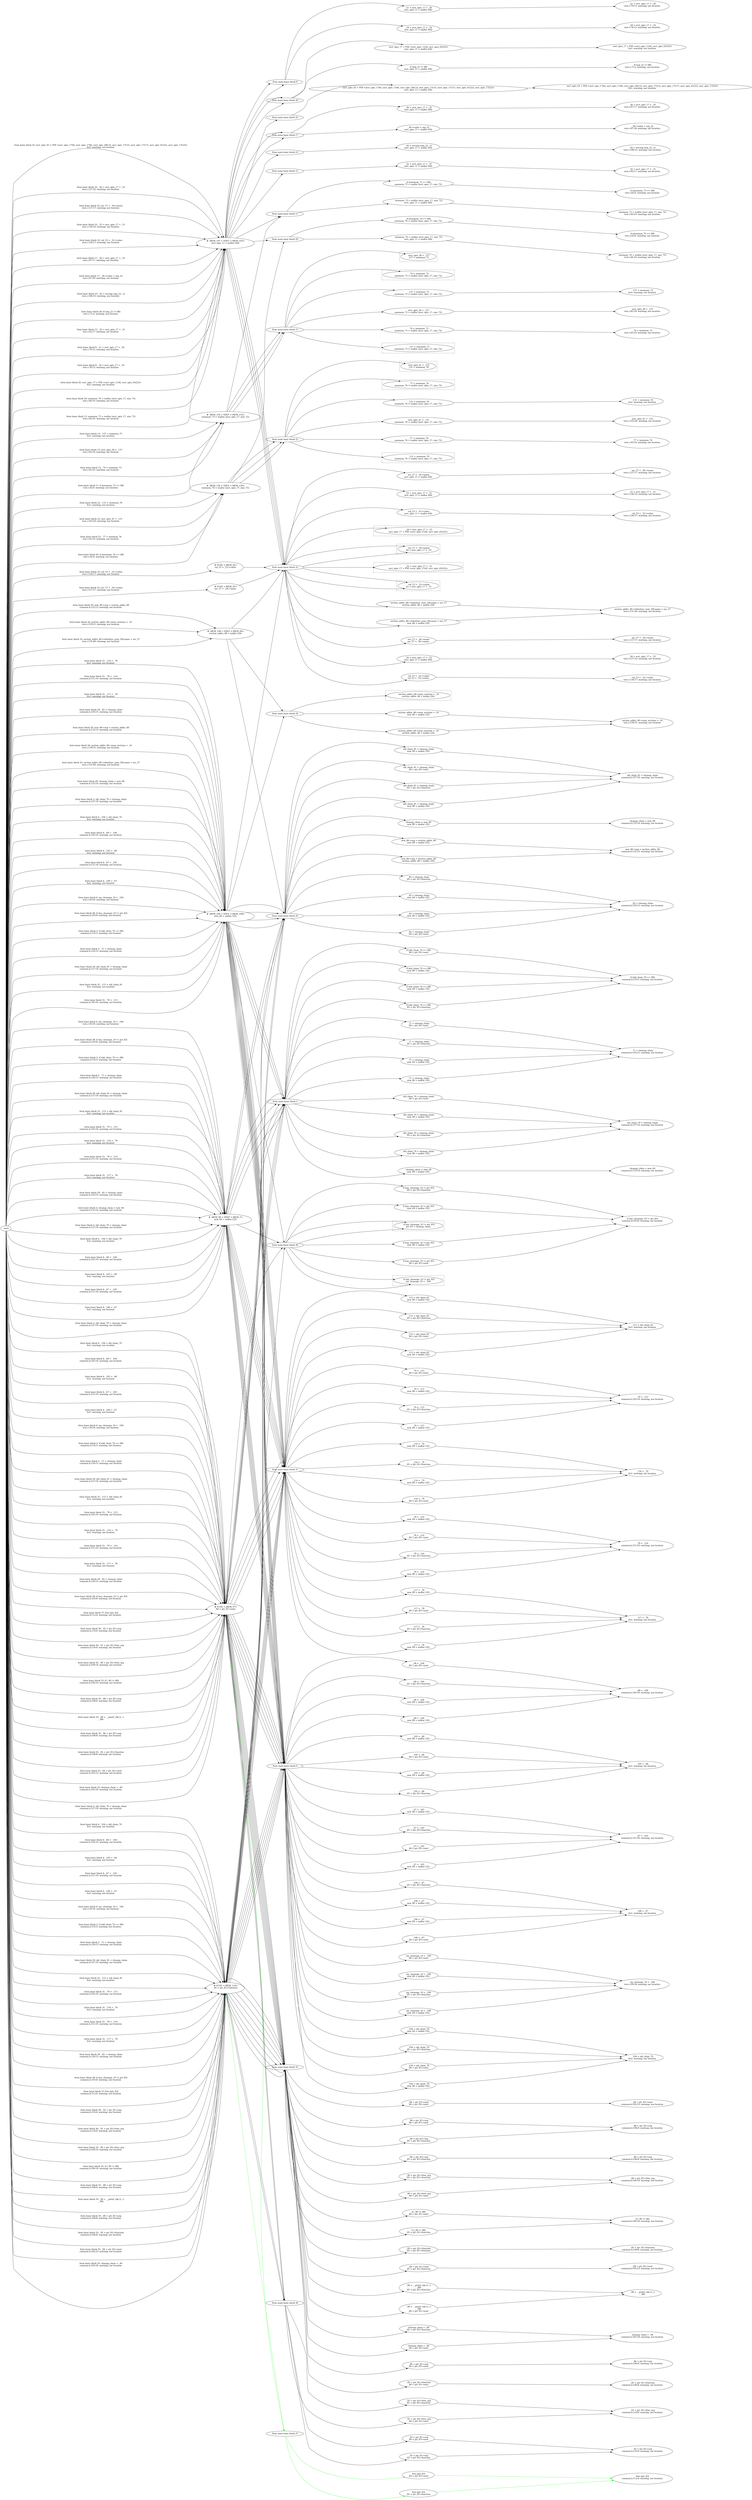 digraph {constraint=false ;rankdir = LR; rank=same; nodesep=1.0; 


" main
"->


" # .MEM_98 = VDEF <.MEM_7>
new_69 = malloc (32)

"

[label=" form basic block 2: cleanup_chain = new_69
common.h:133:14: warning: use location

" ]

" # .MEM_98 = VDEF <.MEM_7>
new_69 = malloc (32)

"->

" from main basic block 2"

->" cleanup_chain = new_69
new_69 = malloc (32)
"

->" cleanup_chain = new_69
common.h:133:14: warning: use location

"

" main
"->


" # .MEM_98 = VDEF <.MEM_7>
new_69 = malloc (32)

"

[label=" form basic block 2: old_chain_70 = cleanup_chain
common.h:127:19: warning: use location

" ]

" # .MEM_98 = VDEF <.MEM_7>
new_69 = malloc (32)

"->

" from main basic block 2"

->" old_chain_70 = cleanup_chain
new_69 = malloc (32)
"

->" old_chain_70 = cleanup_chain
common.h:127:19: warning: use location

"

" main
"->


" # .MEM_98 = VDEF <.MEM_7>
new_69 = malloc (32)

"

[label=" form basic block 4: _104 = old_chain_70
lto1: warning: use location
" ]

" # .MEM_98 = VDEF <.MEM_7>
new_69 = malloc (32)

"->

" from main basic block 4"

->" _104 = old_chain_70
new_69 = malloc (32)
"

->" _104 = old_chain_70
lto1: warning: use location
"

" main
"->


" # .MEM_98 = VDEF <.MEM_7>
new_69 = malloc (32)

"

[label=" form basic block 4: _68 = _104
common.h:145:10: warning: use location

" ]

" # .MEM_98 = VDEF <.MEM_7>
new_69 = malloc (32)

"->

" from main basic block 4"

->" _68 = _104
new_69 = malloc (32)
"

->" _68 = _104
common.h:145:10: warning: use location

"

" main
"->


" # .MEM_98 = VDEF <.MEM_7>
new_69 = malloc (32)

"

[label=" form basic block 4: _105 = _68
lto1: warning: use location
" ]

" # .MEM_98 = VDEF <.MEM_7>
new_69 = malloc (32)

"->

" from main basic block 4"

->" _105 = _68
new_69 = malloc (32)
"

->" _105 = _68
lto1: warning: use location
"

" main
"->


" # .MEM_98 = VDEF <.MEM_7>
new_69 = malloc (32)

"

[label=" form basic block 4: _67 = _105
common.h:151:10: warning: use location

" ]

" # .MEM_98 = VDEF <.MEM_7>
new_69 = malloc (32)

"->

" from main basic block 4"

->" _67 = _105
new_69 = malloc (32)
"

->" _67 = _105
common.h:151:10: warning: use location

"

" main
"->


" # .MEM_98 = VDEF <.MEM_7>
new_69 = malloc (32)

"

[label=" form basic block 4: _106 = _67
lto1: warning: use location
" ]

" # .MEM_98 = VDEF <.MEM_7>
new_69 = malloc (32)

"->

" from main basic block 4"

->" _106 = _67
new_69 = malloc (32)
"

->" _106 = _67
lto1: warning: use location
"

" main
"->


" # .MEM_98 = VDEF <.MEM_7>
new_69 = malloc (32)

"

[label=" form basic block 4: my_cleanups_10 = _106
test.c:59:18: warning: use location

" ]

" # .MEM_98 = VDEF <.MEM_7>
new_69 = malloc (32)

"->

" from main basic block 4"

->" my_cleanups_10 = _106
new_69 = malloc (32)
"

->" my_cleanups_10 = _106
test.c:59:18: warning: use location

"

" main
"->


" # .MEM_98 = VDEF <.MEM_7>
new_69 = malloc (32)

"

[label=" form basic block 38: if (my_cleanups_10 != ptr_83)
common.h:103:8: warning: use location

" ]

" # .MEM_98 = VDEF <.MEM_7>
new_69 = malloc (32)

"->

" from main basic block 38"

->" if (my_cleanups_10 != ptr_83)
new_69 = malloc (32)
"

->" if (my_cleanups_10 != ptr_83)
common.h:103:8: warning: use location

"


" main
"->


" # .MEM_98 = VDEF <.MEM_7>
new_69 = malloc (32)

"

[label=" form basic block 2: if (old_chain_70 == 0B)
common.h:135:5: warning: use location

" ]

" # .MEM_98 = VDEF <.MEM_7>
new_69 = malloc (32)

"->

" from main basic block 2"

->" if (old_chain_70 == 0B)
new_69 = malloc (32)
"

->" if (old_chain_70 == 0B)
common.h:135:5: warning: use location

"


" main
"->


" # .MEM_98 = VDEF <.MEM_7>
new_69 = malloc (32)

"

[label=" form basic block 2: _71 = cleanup_chain
common.h:129:15: warning: use location

" ]

" # .MEM_98 = VDEF <.MEM_7>
new_69 = malloc (32)

"->

" from main basic block 2"

->" _71 = cleanup_chain
new_69 = malloc (32)
"

->" _71 = cleanup_chain
common.h:129:15: warning: use location

"

" main
"->


" # .MEM_98 = VDEF <.MEM_7>
new_69 = malloc (32)

"

[label=" form basic block 29: old_chain_81 = cleanup_chain
common.h:127:19: warning: use location

" ]

" # .MEM_98 = VDEF <.MEM_7>
new_69 = malloc (32)

"->

" from main basic block 29"

->" old_chain_81 = cleanup_chain
new_69 = malloc (32)
"

->" old_chain_81 = cleanup_chain
common.h:127:19: warning: use location

"

" main
"->


" # .MEM_98 = VDEF <.MEM_7>
new_69 = malloc (32)

"

[label=" form basic block 31: _115 = old_chain_81
lto1: warning: use location
" ]

" # .MEM_98 = VDEF <.MEM_7>
new_69 = malloc (32)

"->

" from main basic block 31"

->" _115 = old_chain_81
new_69 = malloc (32)
"

->" _115 = old_chain_81
lto1: warning: use location
"

" main
"->


" # .MEM_98 = VDEF <.MEM_7>
new_69 = malloc (32)

"

[label=" form basic block 31: _79 = _115
common.h:145:10: warning: use location

" ]

" # .MEM_98 = VDEF <.MEM_7>
new_69 = malloc (32)

"->

" from main basic block 31"

->" _79 = _115
new_69 = malloc (32)
"

->" _79 = _115
common.h:145:10: warning: use location

"

" main
"->


" # .MEM_98 = VDEF <.MEM_7>
new_69 = malloc (32)

"

[label=" form basic block 31: _116 = _79
lto1: warning: use location
" ]

" # .MEM_98 = VDEF <.MEM_7>
new_69 = malloc (32)

"->

" from main basic block 31"

->" _116 = _79
new_69 = malloc (32)
"

->" _116 = _79
lto1: warning: use location
"

" main
"->


" # .MEM_98 = VDEF <.MEM_7>
new_69 = malloc (32)

"

[label=" form basic block 31: _78 = _116
common.h:151:10: warning: use location

" ]

" # .MEM_98 = VDEF <.MEM_7>
new_69 = malloc (32)

"->

" from main basic block 31"

->" _78 = _116
new_69 = malloc (32)
"

->" _78 = _116
common.h:151:10: warning: use location

"

" main
"->


" # .MEM_98 = VDEF <.MEM_7>
new_69 = malloc (32)

"

[label=" form basic block 31: _117 = _78
lto1: warning: use location
" ]

" # .MEM_98 = VDEF <.MEM_7>
new_69 = malloc (32)

"->

" from main basic block 31"

->" _117 = _78
new_69 = malloc (32)
"

->" _117 = _78
lto1: warning: use location
"

" main
"->


" # .MEM_98 = VDEF <.MEM_7>
new_69 = malloc (32)

"

[label=" form basic block 29: _82 = cleanup_chain
common.h:129:15: warning: use location

" ]

" # .MEM_98 = VDEF <.MEM_7>
new_69 = malloc (32)

"->

" from main basic block 29"

->" _82 = cleanup_chain
new_69 = malloc (32)
"

->" _82 = cleanup_chain
common.h:129:15: warning: use location

"

" from main basic block 38"

->subgraph cluster_754658641 { style ="dashed";"  if (my_cleanups_10 != ptr_83)
my_cleanups_10 = _106
";}








" main
"->


" # .MEM_107 = VDEF <.MEM_103>
sect_opts_11 = malloc (64)

"

[label=" form basic block 26: sect_opts_17 = PHI <sect_opts_11(4), sect_opts_65(25)>
lto1: warning: use location
" ]

" # .MEM_107 = VDEF <.MEM_103>
sect_opts_11 = malloc (64)

"->

" from main basic block 26"

->" sect_opts_17 = PHI <sect_opts_11(4), sect_opts_65(25)>
sect_opts_11 = malloc (64)
"

->" sect_opts_17 = PHI <sect_opts_11(4), sect_opts_65(25)>
lto1: warning: use location
"


" main
"->


" # .MEM_107 = VDEF <.MEM_103>
sect_opts_11 = malloc (64)

"

[label=" form basic block 20: newmem_76 = realloc (sect_opts_17, size_75)
test.c:40:10: warning: use location

" ]

" # .MEM_107 = VDEF <.MEM_103>
sect_opts_11 = malloc (64)

"->

" from main basic block 20"

->" newmem_76 = realloc (sect_opts_17, size_75)
sect_opts_11 = malloc (64)
"

->" newmem_76 = realloc (sect_opts_17, size_75)
test.c:40:10: warning: use location

"


" main
"->


" # .MEM_107 = VDEF <.MEM_103>
sect_opts_11 = malloc (64)

"

[label=" form basic block 11: newmem_73 = realloc (sect_opts_17, size_72)
test.c:40:10: warning: use location

" ]

" # .MEM_107 = VDEF <.MEM_103>
sect_opts_11 = malloc (64)

"->

" from main basic block 11"

->" newmem_73 = realloc (sect_opts_17, size_72)
sect_opts_11 = malloc (64)
"

->" newmem_73 = realloc (sect_opts_17, size_72)
test.c:40:10: warning: use location

"


" main
"->


" # .MEM_107 = VDEF <.MEM_103>
sect_opts_11 = malloc (64)

"

[label=" form basic block 25: sect_opts_65 = PHI <sect_opts_17(6), sect_opts_17(8), sect_opts_28(13), sect_opts_17(15), sect_opts_17(17), sect_opts_41(22), sect_opts_17(23)>
lto1: warning: use location
" ]

" # .MEM_107 = VDEF <.MEM_103>
sect_opts_11 = malloc (64)

"->

" from main basic block 25"

->" sect_opts_65 = PHI <sect_opts_17(6), sect_opts_17(8), sect_opts_28(13), sect_opts_17(15), sect_opts_17(17), sect_opts_41(22), sect_opts_17(23)>
sect_opts_11 = malloc (64)
"

->" sect_opts_65 = PHI <sect_opts_17(6), sect_opts_17(8), sect_opts_28(13), sect_opts_17(15), sect_opts_17(17), sect_opts_41(22), sect_opts_17(23)>
lto1: warning: use location
"


" main
"->


" # .MEM_107 = VDEF <.MEM_103>
sect_opts_11 = malloc (64)

"

[label=" form basic block 32: _56 = sect_opts_17 + _55
test.c:127:32: warning: use location

" ]

" # .MEM_107 = VDEF <.MEM_103>
sect_opts_11 = malloc (64)

"->

" from main basic block 32"

->" _56 = sect_opts_17 + _55
sect_opts_11 = malloc (64)
"

->" _56 = sect_opts_17 + _55
test.c:127:32: warning: use location

"

" main
"->


" # .MEM_107 = VDEF <.MEM_103>
sect_opts_11 = malloc (64)

"

[label=" form basic block 32: sec_57 = _56->name
test.c:127:17: warning: use location

" ]

" # .MEM_107 = VDEF <.MEM_103>
sect_opts_11 = malloc (64)

"->

" from main basic block 32"

->" sec_57 = _56->name
sect_opts_11 = malloc (64)
"

->" sec_57 = _56->name
test.c:127:17: warning: use location

"

" main
"->


" # .MEM_107 = VDEF <.MEM_103>
sect_opts_11 = malloc (64)

"

[label=" form basic block 32: _52 = sect_opts_17 + _51
test.c:126:32: warning: use location

" ]

" # .MEM_107 = VDEF <.MEM_103>
sect_opts_11 = malloc (64)

"->

" from main basic block 32"

->" _52 = sect_opts_17 + _51
sect_opts_11 = malloc (64)
"

->" _52 = sect_opts_17 + _51
test.c:126:32: warning: use location

"

" main
"->


" # .MEM_107 = VDEF <.MEM_103>
sect_opts_11 = malloc (64)

"

[label=" form basic block 32: val_53 = _52->value
test.c:126:17: warning: use location

" ]

" # .MEM_107 = VDEF <.MEM_103>
sect_opts_11 = malloc (64)

"->

" from main basic block 32"

->" val_53 = _52->value
sect_opts_11 = malloc (64)
"

->" val_53 = _52->value
test.c:126:17: warning: use location

"

" main
"->


" # .MEM_107 = VDEF <.MEM_103>
sect_opts_11 = malloc (64)

"

[label=" form basic block 17: _36 = sect_opts_17 + _35
test.c:97:17: warning: use location

" ]

" # .MEM_107 = VDEF <.MEM_103>
sect_opts_11 = malloc (64)

"->

" from main basic block 17"

->" _36 = sect_opts_17 + _35
sect_opts_11 = malloc (64)
"

->" _36 = sect_opts_17 + _35
test.c:97:17: warning: use location

"

" main
"->


" # .MEM_107 = VDEF <.MEM_103>
sect_opts_11 = malloc (64)

"

[label=" form basic block 17: _36->value = arg_22
test.c:97:39: warning: use location

" ]

" # .MEM_107 = VDEF <.MEM_103>
sect_opts_11 = malloc (64)

"->

" from main basic block 17"

->" _36->value = arg_22
sect_opts_11 = malloc (64)
"

->" _36->value = arg_22
test.c:97:39: warning: use location

"

" main
"->


" # .MEM_107 = VDEF <.MEM_103>
sect_opts_11 = malloc (64)

"

[label=" form basic block 23: _42 = strcmp (arg_22, -s)
test.c:108:15: warning: use location

" ]

" # .MEM_107 = VDEF <.MEM_103>
sect_opts_11 = malloc (64)

"->

" from main basic block 23"

->" _42 = strcmp (arg_22, -s)
sect_opts_11 = malloc (64)
"

->" _42 = strcmp (arg_22, -s)
test.c:108:15: warning: use location

"


" main
"->


" # .MEM_107 = VDEF <.MEM_103>
sect_opts_11 = malloc (64)

"

[label=" form basic block 26: if (arg_22 != 0B)
test.c:71:2: warning: use location

" ]

" # .MEM_107 = VDEF <.MEM_103>
sect_opts_11 = malloc (64)

"->

" from main basic block 26"

->" if (arg_22 != 0B)
sect_opts_11 = malloc (64)
"

->" if (arg_22 != 0B)
test.c:71:2: warning: use location

"


" main
"->


" # .MEM_107 = VDEF <.MEM_103>
sect_opts_11 = malloc (64)

"

[label=" form basic block 15: _32 = sect_opts_17 + _31
test.c:92:17: warning: use location

" ]

" # .MEM_107 = VDEF <.MEM_103>
sect_opts_11 = malloc (64)

"->

" from main basic block 15"

->" _32 = sect_opts_17 + _31
sect_opts_11 = malloc (64)
"

->" _32 = sect_opts_17 + _31
test.c:92:17: warning: use location

"

" main
"->


" # .MEM_107 = VDEF <.MEM_103>
sect_opts_11 = malloc (64)

"

[label=" form basic block 8: _21 = sect_opts_17 + _20
test.c:79:15: warning: use location

" ]

" # .MEM_107 = VDEF <.MEM_103>
sect_opts_11 = malloc (64)

"->

" from main basic block 8"

->" _21 = sect_opts_17 + _20
sect_opts_11 = malloc (64)
"

->" _21 = sect_opts_17 + _20
test.c:79:15: warning: use location

"

" main
"->


" # .MEM_107 = VDEF <.MEM_103>
sect_opts_11 = malloc (64)

"

[label=" form basic block 8: _18 = sect_opts_17 + _16
test.c:78:15: warning: use location

" ]

" # .MEM_107 = VDEF <.MEM_103>
sect_opts_11 = malloc (64)

"->

" from main basic block 8"

->" _18 = sect_opts_17 + _16
sect_opts_11 = malloc (64)
"

->" _18 = sect_opts_17 + _16
test.c:78:15: warning: use location

"

" from main basic block 32"

->subgraph cluster_1947772574 { style ="dashed";"  _56 = sect_opts_17 + _55
sect_opts_17 = PHI <sect_opts_11(4), sect_opts_65(25)>
";}

" from main basic block 32"

->subgraph cluster_845793279 { style ="dashed";"  sec_57 = _56->name
_56 = sect_opts_17 + _55
";}

" from main basic block 32"

->subgraph cluster_86807526 { style ="dashed";"  _52 = sect_opts_17 + _51
sect_opts_17 = PHI <sect_opts_11(4), sect_opts_65(25)>
";}

" from main basic block 32"

->subgraph cluster_1445672688 { style ="dashed";"  val_53 = _52->value
_52 = sect_opts_17 + _51
";}








" main
"->


" # .MEM_136 = VDEF <.MEM_135>
newmem_73 = realloc (sect_opts_17, size_72)

"

[label=" form basic block 13: _137 = newmem_73
lto1: warning: use location
" ]

" # .MEM_136 = VDEF <.MEM_135>
newmem_73 = realloc (sect_opts_17, size_72)

"->

" from main basic block 13"

->" _137 = newmem_73
newmem_73 = realloc (sect_opts_17, size_72)
"

->" _137 = newmem_73
lto1: warning: use location
"

" main
"->


" # .MEM_136 = VDEF <.MEM_135>
newmem_73 = realloc (sect_opts_17, size_72)

"

[label=" form basic block 13: sect_opts_28 = _137
test.c:83:18: warning: use location

" ]

" # .MEM_136 = VDEF <.MEM_135>
newmem_73 = realloc (sect_opts_17, size_72)

"->

" from main basic block 13"

->" sect_opts_28 = _137
newmem_73 = realloc (sect_opts_17, size_72)
"

->" sect_opts_28 = _137
test.c:83:18: warning: use location

"

" main
"->


" # .MEM_136 = VDEF <.MEM_135>
newmem_73 = realloc (sect_opts_17, size_72)

"

[label=" form basic block 13: _74 = newmem_73
test.c:45:10: warning: use location

" ]

" # .MEM_136 = VDEF <.MEM_135>
newmem_73 = realloc (sect_opts_17, size_72)

"->

" from main basic block 13"

->" _74 = newmem_73
newmem_73 = realloc (sect_opts_17, size_72)
"

->" _74 = newmem_73
test.c:45:10: warning: use location

"

" main
"->


" # .MEM_136 = VDEF <.MEM_135>
newmem_73 = realloc (sect_opts_17, size_72)

"

[label=" form basic block 11: if (newmem_73 == 0B)
test.c:42:6: warning: use location

" ]

" # .MEM_136 = VDEF <.MEM_135>
newmem_73 = realloc (sect_opts_17, size_72)

"->

" from main basic block 11"

->" if (newmem_73 == 0B)
newmem_73 = realloc (sect_opts_17, size_72)
"

->" if (newmem_73 == 0B)
test.c:42:6: warning: use location

"


" from main basic block 13"

->subgraph cluster_1416814762 { style ="dashed";"  _137 = newmem_73
newmem_73 = realloc (sect_opts_17, size_72)
";}

" from main basic block 13"

->subgraph cluster_7484496 { style ="dashed";"  sect_opts_28 = _137
_137 = newmem_73
";}

" from main basic block 13"

->subgraph cluster_736121997 { style ="dashed";"  _74 = newmem_73
newmem_73 = realloc (sect_opts_17, size_72)
";}








" main
"->


" # .MEM_130 = VDEF <.MEM_129>
newmem_76 = realloc (sect_opts_17, size_75)

"

[label=" form basic block 22: _131 = newmem_76
lto1: warning: use location
" ]

" # .MEM_130 = VDEF <.MEM_129>
newmem_76 = realloc (sect_opts_17, size_75)

"->

" from main basic block 22"

->" _131 = newmem_76
newmem_76 = realloc (sect_opts_17, size_75)
"

->" _131 = newmem_76
lto1: warning: use location
"

" main
"->


" # .MEM_130 = VDEF <.MEM_129>
newmem_76 = realloc (sect_opts_17, size_75)

"

[label=" form basic block 22: sect_opts_41 = _131
test.c:103:20: warning: use location

" ]

" # .MEM_130 = VDEF <.MEM_129>
newmem_76 = realloc (sect_opts_17, size_75)

"->

" from main basic block 22"

->" sect_opts_41 = _131
newmem_76 = realloc (sect_opts_17, size_75)
"

->" sect_opts_41 = _131
test.c:103:20: warning: use location

"

" main
"->


" # .MEM_130 = VDEF <.MEM_129>
newmem_76 = realloc (sect_opts_17, size_75)

"

[label=" form basic block 22: _77 = newmem_76
test.c:45:10: warning: use location

" ]

" # .MEM_130 = VDEF <.MEM_129>
newmem_76 = realloc (sect_opts_17, size_75)

"->

" from main basic block 22"

->" _77 = newmem_76
newmem_76 = realloc (sect_opts_17, size_75)
"

->" _77 = newmem_76
test.c:45:10: warning: use location

"

" main
"->


" # .MEM_130 = VDEF <.MEM_129>
newmem_76 = realloc (sect_opts_17, size_75)

"

[label=" form basic block 20: if (newmem_76 == 0B)
test.c:42:6: warning: use location

" ]

" # .MEM_130 = VDEF <.MEM_129>
newmem_76 = realloc (sect_opts_17, size_75)

"->

" from main basic block 20"

->" if (newmem_76 == 0B)
newmem_76 = realloc (sect_opts_17, size_75)
"

->" if (newmem_76 == 0B)
test.c:42:6: warning: use location

"


" from main basic block 22"

->subgraph cluster_31845504 { style ="dashed";"  _131 = newmem_76
newmem_76 = realloc (sect_opts_17, size_75)
";}

" from main basic block 22"

->subgraph cluster_1362775981 { style ="dashed";"  sect_opts_41 = _131
_131 = newmem_76
";}

" from main basic block 22"

->subgraph cluster_1117654503 { style ="dashed";"  _77 = newmem_76
newmem_76 = realloc (sect_opts_17, size_75)
";}








" main
"->


" # .MEM_108 = VDEF <.MEM_94>
section_addrs_48 = malloc (24)

"

[label=" form basic block 29: new_80->arg = section_addrs_48
common.h:132:12: warning: use location

" ]

" # .MEM_108 = VDEF <.MEM_94>
section_addrs_48 = malloc (24)

"->

" from main basic block 29"

->" new_80->arg = section_addrs_48
section_addrs_48 = malloc (24)
"

->" new_80->arg = section_addrs_48
common.h:132:12: warning: use location

"

" main
"->


" # .MEM_108 = VDEF <.MEM_94>
section_addrs_48 = malloc (24)

"

[label=" form basic block 34: section_addrs_48->num_sections = _61
test.c:139:31: warning: use location

" ]

" # .MEM_108 = VDEF <.MEM_94>
section_addrs_48 = malloc (24)

"->

" from main basic block 34"

->" section_addrs_48->num_sections = _61
section_addrs_48 = malloc (24)
"

->" section_addrs_48->num_sections = _61
test.c:139:31: warning: use location

"

" main
"->


" # .MEM_108 = VDEF <.MEM_94>
section_addrs_48 = malloc (24)

"

[label=" form basic block 32: section_addrs_48->other[sec_num_58].name = sec_57
test.c:131:40: warning: use location

" ]

" # .MEM_108 = VDEF <.MEM_94>
section_addrs_48 = malloc (24)

"->

" from main basic block 32"

->" section_addrs_48->other[sec_num_58].name = sec_57
section_addrs_48 = malloc (24)
"

->" section_addrs_48->other[sec_num_58].name = sec_57
test.c:131:40: warning: use location

"

" from main basic block 34"

->subgraph cluster_1468212229 { style ="dashed";"  section_addrs_48->num_sections = _61
section_addrs_48 = malloc (24)
";}








" main
"->


" # .MEM_109 = VDEF <.MEM_108>
new_80 = malloc (32)

"

[label=" form basic block 29: cleanup_chain = new_80
common.h:133:14: warning: use location

" ]

" # .MEM_109 = VDEF <.MEM_108>
new_80 = malloc (32)

"->

" from main basic block 29"

->" cleanup_chain = new_80
new_80 = malloc (32)
"

->" cleanup_chain = new_80
common.h:133:14: warning: use location

"

" main
"->


" # .MEM_109 = VDEF <.MEM_108>
new_80 = malloc (32)

"

[label=" form basic block 2: old_chain_70 = cleanup_chain
common.h:127:19: warning: use location

" ]

" # .MEM_109 = VDEF <.MEM_108>
new_80 = malloc (32)

"->

" from main basic block 2"

->" old_chain_70 = cleanup_chain
new_80 = malloc (32)
"

->" old_chain_70 = cleanup_chain
common.h:127:19: warning: use location

"

" main
"->


" # .MEM_109 = VDEF <.MEM_108>
new_80 = malloc (32)

"

[label=" form basic block 4: _104 = old_chain_70
lto1: warning: use location
" ]

" # .MEM_109 = VDEF <.MEM_108>
new_80 = malloc (32)

"->

" from main basic block 4"

->" _104 = old_chain_70
new_80 = malloc (32)
"

->" _104 = old_chain_70
lto1: warning: use location
"

" main
"->


" # .MEM_109 = VDEF <.MEM_108>
new_80 = malloc (32)

"

[label=" form basic block 4: _68 = _104
common.h:145:10: warning: use location

" ]

" # .MEM_109 = VDEF <.MEM_108>
new_80 = malloc (32)

"->

" from main basic block 4"

->" _68 = _104
new_80 = malloc (32)
"

->" _68 = _104
common.h:145:10: warning: use location

"

" main
"->


" # .MEM_109 = VDEF <.MEM_108>
new_80 = malloc (32)

"

[label=" form basic block 4: _105 = _68
lto1: warning: use location
" ]

" # .MEM_109 = VDEF <.MEM_108>
new_80 = malloc (32)

"->

" from main basic block 4"

->" _105 = _68
new_80 = malloc (32)
"

->" _105 = _68
lto1: warning: use location
"

" main
"->


" # .MEM_109 = VDEF <.MEM_108>
new_80 = malloc (32)

"

[label=" form basic block 4: _67 = _105
common.h:151:10: warning: use location

" ]

" # .MEM_109 = VDEF <.MEM_108>
new_80 = malloc (32)

"->

" from main basic block 4"

->" _67 = _105
new_80 = malloc (32)
"

->" _67 = _105
common.h:151:10: warning: use location

"

" main
"->


" # .MEM_109 = VDEF <.MEM_108>
new_80 = malloc (32)

"

[label=" form basic block 4: _106 = _67
lto1: warning: use location
" ]

" # .MEM_109 = VDEF <.MEM_108>
new_80 = malloc (32)

"->

" from main basic block 4"

->" _106 = _67
new_80 = malloc (32)
"

->" _106 = _67
lto1: warning: use location
"

" main
"->


" # .MEM_109 = VDEF <.MEM_108>
new_80 = malloc (32)

"

[label=" form basic block 4: my_cleanups_10 = _106
test.c:59:18: warning: use location

" ]

" # .MEM_109 = VDEF <.MEM_108>
new_80 = malloc (32)

"->

" from main basic block 4"

->" my_cleanups_10 = _106
new_80 = malloc (32)
"

->" my_cleanups_10 = _106
test.c:59:18: warning: use location

"

" main
"->


" # .MEM_109 = VDEF <.MEM_108>
new_80 = malloc (32)

"

[label=" form basic block 38: if (my_cleanups_10 != ptr_83)
common.h:103:8: warning: use location

" ]

" # .MEM_109 = VDEF <.MEM_108>
new_80 = malloc (32)

"->

" from main basic block 38"

->" if (my_cleanups_10 != ptr_83)
new_80 = malloc (32)
"

->" if (my_cleanups_10 != ptr_83)
common.h:103:8: warning: use location

"


" main
"->


" # .MEM_109 = VDEF <.MEM_108>
new_80 = malloc (32)

"

[label=" form basic block 2: if (old_chain_70 == 0B)
common.h:135:5: warning: use location

" ]

" # .MEM_109 = VDEF <.MEM_108>
new_80 = malloc (32)

"->

" from main basic block 2"

->" if (old_chain_70 == 0B)
new_80 = malloc (32)
"

->" if (old_chain_70 == 0B)
common.h:135:5: warning: use location

"


" main
"->


" # .MEM_109 = VDEF <.MEM_108>
new_80 = malloc (32)

"

[label=" form basic block 2: _71 = cleanup_chain
common.h:129:15: warning: use location

" ]

" # .MEM_109 = VDEF <.MEM_108>
new_80 = malloc (32)

"->

" from main basic block 2"

->" _71 = cleanup_chain
new_80 = malloc (32)
"

->" _71 = cleanup_chain
common.h:129:15: warning: use location

"

" main
"->


" # .MEM_109 = VDEF <.MEM_108>
new_80 = malloc (32)

"

[label=" form basic block 29: old_chain_81 = cleanup_chain
common.h:127:19: warning: use location

" ]

" # .MEM_109 = VDEF <.MEM_108>
new_80 = malloc (32)

"->

" from main basic block 29"

->" old_chain_81 = cleanup_chain
new_80 = malloc (32)
"

->" old_chain_81 = cleanup_chain
common.h:127:19: warning: use location

"

" main
"->


" # .MEM_109 = VDEF <.MEM_108>
new_80 = malloc (32)

"

[label=" form basic block 31: _115 = old_chain_81
lto1: warning: use location
" ]

" # .MEM_109 = VDEF <.MEM_108>
new_80 = malloc (32)

"->

" from main basic block 31"

->" _115 = old_chain_81
new_80 = malloc (32)
"

->" _115 = old_chain_81
lto1: warning: use location
"

" main
"->


" # .MEM_109 = VDEF <.MEM_108>
new_80 = malloc (32)

"

[label=" form basic block 31: _79 = _115
common.h:145:10: warning: use location

" ]

" # .MEM_109 = VDEF <.MEM_108>
new_80 = malloc (32)

"->

" from main basic block 31"

->" _79 = _115
new_80 = malloc (32)
"

->" _79 = _115
common.h:145:10: warning: use location

"

" main
"->


" # .MEM_109 = VDEF <.MEM_108>
new_80 = malloc (32)

"

[label=" form basic block 31: _116 = _79
lto1: warning: use location
" ]

" # .MEM_109 = VDEF <.MEM_108>
new_80 = malloc (32)

"->

" from main basic block 31"

->" _116 = _79
new_80 = malloc (32)
"

->" _116 = _79
lto1: warning: use location
"

" main
"->


" # .MEM_109 = VDEF <.MEM_108>
new_80 = malloc (32)

"

[label=" form basic block 31: _78 = _116
common.h:151:10: warning: use location

" ]

" # .MEM_109 = VDEF <.MEM_108>
new_80 = malloc (32)

"->

" from main basic block 31"

->" _78 = _116
new_80 = malloc (32)
"

->" _78 = _116
common.h:151:10: warning: use location

"

" main
"->


" # .MEM_109 = VDEF <.MEM_108>
new_80 = malloc (32)

"

[label=" form basic block 31: _117 = _78
lto1: warning: use location
" ]

" # .MEM_109 = VDEF <.MEM_108>
new_80 = malloc (32)

"->

" from main basic block 31"

->" _117 = _78
new_80 = malloc (32)
"

->" _117 = _78
lto1: warning: use location
"

" main
"->


" # .MEM_109 = VDEF <.MEM_108>
new_80 = malloc (32)

"

[label=" form basic block 29: _82 = cleanup_chain
common.h:129:15: warning: use location

" ]

" # .MEM_109 = VDEF <.MEM_108>
new_80 = malloc (32)

"->

" from main basic block 29"

->" _82 = cleanup_chain
new_80 = malloc (32)
"

->" _82 = cleanup_chain
common.h:129:15: warning: use location

"

" main
"->


" # .MEM_109 = VDEF <.MEM_108>
new_80 = malloc (32)

"

[label=" form basic block 29: new_80->arg = section_addrs_48
common.h:132:12: warning: use location

" ]

" # .MEM_109 = VDEF <.MEM_108>
new_80 = malloc (32)

"->

" from main basic block 29"

->" new_80->arg = section_addrs_48
new_80 = malloc (32)
"

->" new_80->arg = section_addrs_48
common.h:132:12: warning: use location

"

" main
"->


" # .MEM_109 = VDEF <.MEM_108>
new_80 = malloc (32)

"

[label=" form basic block 34: section_addrs_48->num_sections = _61
test.c:139:31: warning: use location

" ]

" # .MEM_109 = VDEF <.MEM_108>
new_80 = malloc (32)

"->

" from main basic block 34"

->" section_addrs_48->num_sections = _61
new_80 = malloc (32)
"

->" section_addrs_48->num_sections = _61
test.c:139:31: warning: use location

"

" main
"->


" # .MEM_109 = VDEF <.MEM_108>
new_80 = malloc (32)

"

[label=" form basic block 32: section_addrs_48->other[sec_num_58].name = sec_57
test.c:131:40: warning: use location

" ]

" # .MEM_109 = VDEF <.MEM_108>
new_80 = malloc (32)

"->

" from main basic block 32"

->" section_addrs_48->other[sec_num_58].name = sec_57
new_80 = malloc (32)
"

->" section_addrs_48->other[sec_num_58].name = sec_57
test.c:131:40: warning: use location

"

" from main basic block 38"

->subgraph cluster_1472550651 { style ="dashed";"  if (my_cleanups_10 != ptr_83)
my_cleanups_10 = _106
";}








" main
"->


" # VUSE <.MEM_95>
val_53 = _52->value

"

[label=" form basic block 32: val_53 = _52->value
test.c:126:17: warning: use location
" ]

" # VUSE <.MEM_95>
val_53 = _52->value

"->

" from main basic block 32"

->" val_53 = _52->value
val_53 = _52->value
"

->" val_53 = _52->value
test.c:126:17: warning: use location
"

" from main basic block 32"

->subgraph cluster_1889429038 { style ="dashed";"  val_53 = _52->value
_52 = sect_opts_17 + _51
";}








" main
"->


" # VUSE <.MEM_95>
sec_57 = _56->name

"

[label=" form basic block 32: sec_57 = _56->name
test.c:127:17: warning: use location
" ]

" # VUSE <.MEM_95>
sec_57 = _56->name

"->

" from main basic block 32"

->" sec_57 = _56->name
sec_57 = _56->name
"

->" sec_57 = _56->name
test.c:127:17: warning: use location
"

" from main basic block 32"

->subgraph cluster_1811423891 { style ="dashed";"  sec_57 = _56->name
_56 = sect_opts_17 + _55
";}








" main
"->


" # VUSE <.MEM_97>
_84 = ptr_83->next

"

[label=" form basic block 38: if (my_cleanups_10 != ptr_83)
common.h:103:8: warning: use location

" ]

" # VUSE <.MEM_97>
_84 = ptr_83->next

"->

" from main basic block 38"

->" if (my_cleanups_10 != ptr_83)
_84 = ptr_83->next
"

->" if (my_cleanups_10 != ptr_83)
common.h:103:8: warning: use location

"


" main
"->


" # VUSE <.MEM_97>
_84 = ptr_83->next

"

[label=" form basic block 37: free (ptr_83)
common.h:112:4: warning: use location

" ]

" # VUSE <.MEM_97>
_84 = ptr_83->next

"->

" from main basic block 37"

->" free (ptr_83)
_84 = ptr_83->next
"

->" free (ptr_83)
common.h:112:4: warning: use location

"

[color="green" ]


" main
"->


" # VUSE <.MEM_97>
_84 = ptr_83->next

"

[label=" form basic block 36: _92 = ptr_83->arg
common.h:110:6: warning: use location

" ]

" # VUSE <.MEM_97>
_84 = ptr_83->next

"->

" from main basic block 36"

->" _92 = ptr_83->arg
_84 = ptr_83->next
"

->" _92 = ptr_83->arg
common.h:110:6: warning: use location

"

" main
"->


" # VUSE <.MEM_97>
_84 = ptr_83->next

"

[label=" form basic block 36: _91 = ptr_83->free_arg
common.h:110:6: warning: use location

" ]

" # VUSE <.MEM_97>
_84 = ptr_83->next

"->

" from main basic block 36"

->" _91 = ptr_83->free_arg
_84 = ptr_83->next
"

->" _91 = ptr_83->free_arg
common.h:110:6: warning: use location

"

" main
"->


" # VUSE <.MEM_97>
_84 = ptr_83->next

"

[label=" form basic block 35: _90 = ptr_83->free_arg
common.h:109:14: warning: use location

" ]

" # VUSE <.MEM_97>
_84 = ptr_83->next

"->

" from main basic block 35"

->" _90 = ptr_83->free_arg
_84 = ptr_83->next
"

->" _90 = ptr_83->free_arg
common.h:109:14: warning: use location

"

" main
"->


" # VUSE <.MEM_97>
_84 = ptr_83->next

"

[label=" form basic block 35: if (_90 != 0B)
common.h:109:10: warning: use location

" ]

" # VUSE <.MEM_97>
_84 = ptr_83->next

"->

" from main basic block 35"

->" if (_90 != 0B)
_84 = ptr_83->next
"

->" if (_90 != 0B)
common.h:109:10: warning: use location

"


" main
"->


" # VUSE <.MEM_97>
_84 = ptr_83->next

"

[label=" form basic block 35: _88 = ptr_83->arg
common.h:108:4: warning: use location

" ]

" # VUSE <.MEM_97>
_84 = ptr_83->next

"->

" from main basic block 35"

->" _88 = ptr_83->arg
_84 = ptr_83->next
"

->" _88 = ptr_83->arg
common.h:108:4: warning: use location

"

" main
"->


" # VUSE <.MEM_97>
_84 = ptr_83->next

"

[label=" form basic block 35: _89 = __printf_chk (1, x
, _88)
" ]

" # VUSE <.MEM_97>
_84 = ptr_83->next

"->

" from main basic block 35"

->" _89 = __printf_chk (1, x
, _88)
_84 = ptr_83->next
"

->" _89 = __printf_chk (1, x
, _88)
"


" main
"->


" # VUSE <.MEM_97>
_84 = ptr_83->next

"

[label=" form basic block 35: _86 = ptr_83->arg
common.h:106:8: warning: use location

" ]

" # VUSE <.MEM_97>
_84 = ptr_83->next

"->

" from main basic block 35"

->" _86 = ptr_83->arg
_84 = ptr_83->next
"

->" _86 = ptr_83->arg
common.h:106:8: warning: use location

"

" main
"->


" # VUSE <.MEM_97>
_84 = ptr_83->next

"

[label=" form basic block 35: _85 = ptr_83->function
common.h:106:8: warning: use location

" ]

" # VUSE <.MEM_97>
_84 = ptr_83->next

"->

" from main basic block 35"

->" _85 = ptr_83->function
_84 = ptr_83->next
"

->" _85 = ptr_83->function
common.h:106:8: warning: use location

"

" main
"->


" # VUSE <.MEM_97>
_84 = ptr_83->next

"

[label=" form basic block 35: _84 = ptr_83->next
common.h:105:23: warning: use location
" ]

" # VUSE <.MEM_97>
_84 = ptr_83->next

"->

" from main basic block 35"

->" _84 = ptr_83->next
_84 = ptr_83->next
"

->" _84 = ptr_83->next
common.h:105:23: warning: use location
"

" main
"->


" # VUSE <.MEM_97>
_84 = ptr_83->next

"

[label=" form basic block 35: cleanup_chain = _84
common.h:105:18: warning: use location

" ]

" # VUSE <.MEM_97>
_84 = ptr_83->next

"->

" from main basic block 35"

->" cleanup_chain = _84
_84 = ptr_83->next
"

->" cleanup_chain = _84
common.h:105:18: warning: use location

"

" main
"->


" # VUSE <.MEM_97>
_84 = ptr_83->next

"

[label=" form basic block 2: old_chain_70 = cleanup_chain
common.h:127:19: warning: use location

" ]

" # VUSE <.MEM_97>
_84 = ptr_83->next

"->

" from main basic block 2"

->" old_chain_70 = cleanup_chain
_84 = ptr_83->next
"

->" old_chain_70 = cleanup_chain
common.h:127:19: warning: use location

"

" main
"->


" # VUSE <.MEM_97>
_84 = ptr_83->next

"

[label=" form basic block 4: _104 = old_chain_70
lto1: warning: use location
" ]

" # VUSE <.MEM_97>
_84 = ptr_83->next

"->

" from main basic block 4"

->" _104 = old_chain_70
_84 = ptr_83->next
"

->" _104 = old_chain_70
lto1: warning: use location
"

" main
"->


" # VUSE <.MEM_97>
_84 = ptr_83->next

"

[label=" form basic block 4: _68 = _104
common.h:145:10: warning: use location

" ]

" # VUSE <.MEM_97>
_84 = ptr_83->next

"->

" from main basic block 4"

->" _68 = _104
_84 = ptr_83->next
"

->" _68 = _104
common.h:145:10: warning: use location

"

" main
"->


" # VUSE <.MEM_97>
_84 = ptr_83->next

"

[label=" form basic block 4: _105 = _68
lto1: warning: use location
" ]

" # VUSE <.MEM_97>
_84 = ptr_83->next

"->

" from main basic block 4"

->" _105 = _68
_84 = ptr_83->next
"

->" _105 = _68
lto1: warning: use location
"

" main
"->


" # VUSE <.MEM_97>
_84 = ptr_83->next

"

[label=" form basic block 4: _67 = _105
common.h:151:10: warning: use location

" ]

" # VUSE <.MEM_97>
_84 = ptr_83->next

"->

" from main basic block 4"

->" _67 = _105
_84 = ptr_83->next
"

->" _67 = _105
common.h:151:10: warning: use location

"

" main
"->


" # VUSE <.MEM_97>
_84 = ptr_83->next

"

[label=" form basic block 4: _106 = _67
lto1: warning: use location
" ]

" # VUSE <.MEM_97>
_84 = ptr_83->next

"->

" from main basic block 4"

->" _106 = _67
_84 = ptr_83->next
"

->" _106 = _67
lto1: warning: use location
"

" main
"->


" # VUSE <.MEM_97>
_84 = ptr_83->next

"

[label=" form basic block 4: my_cleanups_10 = _106
test.c:59:18: warning: use location

" ]

" # VUSE <.MEM_97>
_84 = ptr_83->next

"->

" from main basic block 4"

->" my_cleanups_10 = _106
_84 = ptr_83->next
"

->" my_cleanups_10 = _106
test.c:59:18: warning: use location

"

" main
"->


" # VUSE <.MEM_97>
_84 = ptr_83->next

"

[label=" form basic block 2: if (old_chain_70 == 0B)
common.h:135:5: warning: use location

" ]

" # VUSE <.MEM_97>
_84 = ptr_83->next

"->

" from main basic block 2"

->" if (old_chain_70 == 0B)
_84 = ptr_83->next
"

->" if (old_chain_70 == 0B)
common.h:135:5: warning: use location

"


" main
"->


" # VUSE <.MEM_97>
_84 = ptr_83->next

"

[label=" form basic block 2: _71 = cleanup_chain
common.h:129:15: warning: use location

" ]

" # VUSE <.MEM_97>
_84 = ptr_83->next

"->

" from main basic block 2"

->" _71 = cleanup_chain
_84 = ptr_83->next
"

->" _71 = cleanup_chain
common.h:129:15: warning: use location

"

" main
"->


" # VUSE <.MEM_97>
_84 = ptr_83->next

"

[label=" form basic block 29: old_chain_81 = cleanup_chain
common.h:127:19: warning: use location

" ]

" # VUSE <.MEM_97>
_84 = ptr_83->next

"->

" from main basic block 29"

->" old_chain_81 = cleanup_chain
_84 = ptr_83->next
"

->" old_chain_81 = cleanup_chain
common.h:127:19: warning: use location

"

" main
"->


" # VUSE <.MEM_97>
_84 = ptr_83->next

"

[label=" form basic block 31: _115 = old_chain_81
lto1: warning: use location
" ]

" # VUSE <.MEM_97>
_84 = ptr_83->next

"->

" from main basic block 31"

->" _115 = old_chain_81
_84 = ptr_83->next
"

->" _115 = old_chain_81
lto1: warning: use location
"

" main
"->


" # VUSE <.MEM_97>
_84 = ptr_83->next

"

[label=" form basic block 31: _79 = _115
common.h:145:10: warning: use location

" ]

" # VUSE <.MEM_97>
_84 = ptr_83->next

"->

" from main basic block 31"

->" _79 = _115
_84 = ptr_83->next
"

->" _79 = _115
common.h:145:10: warning: use location

"

" main
"->


" # VUSE <.MEM_97>
_84 = ptr_83->next

"

[label=" form basic block 31: _116 = _79
lto1: warning: use location
" ]

" # VUSE <.MEM_97>
_84 = ptr_83->next

"->

" from main basic block 31"

->" _116 = _79
_84 = ptr_83->next
"

->" _116 = _79
lto1: warning: use location
"

" main
"->


" # VUSE <.MEM_97>
_84 = ptr_83->next

"

[label=" form basic block 31: _78 = _116
common.h:151:10: warning: use location

" ]

" # VUSE <.MEM_97>
_84 = ptr_83->next

"->

" from main basic block 31"

->" _78 = _116
_84 = ptr_83->next
"

->" _78 = _116
common.h:151:10: warning: use location

"

" main
"->


" # VUSE <.MEM_97>
_84 = ptr_83->next

"

[label=" form basic block 31: _117 = _78
lto1: warning: use location
" ]

" # VUSE <.MEM_97>
_84 = ptr_83->next

"->

" from main basic block 31"

->" _117 = _78
_84 = ptr_83->next
"

->" _117 = _78
lto1: warning: use location
"

" main
"->


" # VUSE <.MEM_97>
_84 = ptr_83->next

"

[label=" form basic block 29: _82 = cleanup_chain
common.h:129:15: warning: use location

" ]

" # VUSE <.MEM_97>
_84 = ptr_83->next

"->

" from main basic block 29"

->" _82 = cleanup_chain
_84 = ptr_83->next
"

->" _82 = cleanup_chain
common.h:129:15: warning: use location

"

" from main basic block 38"

->subgraph cluster_402221428 { style ="dashed";"  if (my_cleanups_10 != ptr_83)
ptr_83 = cleanup_chain
";}








" main
"->


" # VUSE <.MEM_119>
_85 = ptr_83->function

"

[label=" form basic block 38: if (my_cleanups_10 != ptr_83)
common.h:103:8: warning: use location

" ]

" # VUSE <.MEM_119>
_85 = ptr_83->function

"->

" from main basic block 38"

->" if (my_cleanups_10 != ptr_83)
_85 = ptr_83->function
"

->" if (my_cleanups_10 != ptr_83)
common.h:103:8: warning: use location

"


" main
"->


" # VUSE <.MEM_119>
_85 = ptr_83->function

"

[label=" form basic block 37: free (ptr_83)
common.h:112:4: warning: use location

" ]

" # VUSE <.MEM_119>
_85 = ptr_83->function

"->

" from main basic block 37"

->" free (ptr_83)
_85 = ptr_83->function
"

->" free (ptr_83)
common.h:112:4: warning: use location

"

[color="green" ]


" main
"->


" # VUSE <.MEM_119>
_85 = ptr_83->function

"

[label=" form basic block 36: _92 = ptr_83->arg
common.h:110:6: warning: use location

" ]

" # VUSE <.MEM_119>
_85 = ptr_83->function

"->

" from main basic block 36"

->" _92 = ptr_83->arg
_85 = ptr_83->function
"

->" _92 = ptr_83->arg
common.h:110:6: warning: use location

"

" main
"->


" # VUSE <.MEM_119>
_85 = ptr_83->function

"

[label=" form basic block 36: _91 = ptr_83->free_arg
common.h:110:6: warning: use location

" ]

" # VUSE <.MEM_119>
_85 = ptr_83->function

"->

" from main basic block 36"

->" _91 = ptr_83->free_arg
_85 = ptr_83->function
"

->" _91 = ptr_83->free_arg
common.h:110:6: warning: use location

"

" main
"->


" # VUSE <.MEM_119>
_85 = ptr_83->function

"

[label=" form basic block 35: _90 = ptr_83->free_arg
common.h:109:14: warning: use location

" ]

" # VUSE <.MEM_119>
_85 = ptr_83->function

"->

" from main basic block 35"

->" _90 = ptr_83->free_arg
_85 = ptr_83->function
"

->" _90 = ptr_83->free_arg
common.h:109:14: warning: use location

"

" main
"->


" # VUSE <.MEM_119>
_85 = ptr_83->function

"

[label=" form basic block 35: if (_90 != 0B)
common.h:109:10: warning: use location

" ]

" # VUSE <.MEM_119>
_85 = ptr_83->function

"->

" from main basic block 35"

->" if (_90 != 0B)
_85 = ptr_83->function
"

->" if (_90 != 0B)
common.h:109:10: warning: use location

"


" main
"->


" # VUSE <.MEM_119>
_85 = ptr_83->function

"

[label=" form basic block 35: _88 = ptr_83->arg
common.h:108:4: warning: use location

" ]

" # VUSE <.MEM_119>
_85 = ptr_83->function

"->

" from main basic block 35"

->" _88 = ptr_83->arg
_85 = ptr_83->function
"

->" _88 = ptr_83->arg
common.h:108:4: warning: use location

"

" main
"->


" # VUSE <.MEM_119>
_85 = ptr_83->function

"

[label=" form basic block 35: _89 = __printf_chk (1, x
, _88)
" ]

" # VUSE <.MEM_119>
_85 = ptr_83->function

"->

" from main basic block 35"

->" _89 = __printf_chk (1, x
, _88)
_85 = ptr_83->function
"

->" _89 = __printf_chk (1, x
, _88)
"


" main
"->


" # VUSE <.MEM_119>
_85 = ptr_83->function

"

[label=" form basic block 35: _86 = ptr_83->arg
common.h:106:8: warning: use location
" ]

" # VUSE <.MEM_119>
_85 = ptr_83->function

"->

" from main basic block 35"

->" _86 = ptr_83->arg
_85 = ptr_83->function
"

->" _86 = ptr_83->arg
common.h:106:8: warning: use location
"

" main
"->


" # VUSE <.MEM_119>
_85 = ptr_83->function

"

[label=" form basic block 35: _85 = ptr_83->function
common.h:106:8: warning: use location
" ]

" # VUSE <.MEM_119>
_85 = ptr_83->function

"->

" from main basic block 35"

->" _85 = ptr_83->function
_85 = ptr_83->function
"

->" _85 = ptr_83->function
common.h:106:8: warning: use location
"

" main
"->


" # VUSE <.MEM_119>
_85 = ptr_83->function

"

[label=" form basic block 35: _84 = ptr_83->next
common.h:105:23: warning: use location

" ]

" # VUSE <.MEM_119>
_85 = ptr_83->function

"->

" from main basic block 35"

->" _84 = ptr_83->next
_85 = ptr_83->function
"

->" _84 = ptr_83->next
common.h:105:23: warning: use location

"

" main
"->


" # VUSE <.MEM_119>
_85 = ptr_83->function

"

[label=" form basic block 35: cleanup_chain = _84
common.h:105:18: warning: use location

" ]

" # VUSE <.MEM_119>
_85 = ptr_83->function

"->

" from main basic block 35"

->" cleanup_chain = _84
_85 = ptr_83->function
"

->" cleanup_chain = _84
common.h:105:18: warning: use location

"

" main
"->


" # VUSE <.MEM_119>
_85 = ptr_83->function

"

[label=" form basic block 2: old_chain_70 = cleanup_chain
common.h:127:19: warning: use location

" ]

" # VUSE <.MEM_119>
_85 = ptr_83->function

"->

" from main basic block 2"

->" old_chain_70 = cleanup_chain
_85 = ptr_83->function
"

->" old_chain_70 = cleanup_chain
common.h:127:19: warning: use location

"

" main
"->


" # VUSE <.MEM_119>
_85 = ptr_83->function

"

[label=" form basic block 4: _104 = old_chain_70
lto1: warning: use location
" ]

" # VUSE <.MEM_119>
_85 = ptr_83->function

"->

" from main basic block 4"

->" _104 = old_chain_70
_85 = ptr_83->function
"

->" _104 = old_chain_70
lto1: warning: use location
"

" main
"->


" # VUSE <.MEM_119>
_85 = ptr_83->function

"

[label=" form basic block 4: _68 = _104
common.h:145:10: warning: use location

" ]

" # VUSE <.MEM_119>
_85 = ptr_83->function

"->

" from main basic block 4"

->" _68 = _104
_85 = ptr_83->function
"

->" _68 = _104
common.h:145:10: warning: use location

"

" main
"->


" # VUSE <.MEM_119>
_85 = ptr_83->function

"

[label=" form basic block 4: _105 = _68
lto1: warning: use location
" ]

" # VUSE <.MEM_119>
_85 = ptr_83->function

"->

" from main basic block 4"

->" _105 = _68
_85 = ptr_83->function
"

->" _105 = _68
lto1: warning: use location
"

" main
"->


" # VUSE <.MEM_119>
_85 = ptr_83->function

"

[label=" form basic block 4: _67 = _105
common.h:151:10: warning: use location

" ]

" # VUSE <.MEM_119>
_85 = ptr_83->function

"->

" from main basic block 4"

->" _67 = _105
_85 = ptr_83->function
"

->" _67 = _105
common.h:151:10: warning: use location

"

" main
"->


" # VUSE <.MEM_119>
_85 = ptr_83->function

"

[label=" form basic block 4: _106 = _67
lto1: warning: use location
" ]

" # VUSE <.MEM_119>
_85 = ptr_83->function

"->

" from main basic block 4"

->" _106 = _67
_85 = ptr_83->function
"

->" _106 = _67
lto1: warning: use location
"

" main
"->


" # VUSE <.MEM_119>
_85 = ptr_83->function

"

[label=" form basic block 4: my_cleanups_10 = _106
test.c:59:18: warning: use location

" ]

" # VUSE <.MEM_119>
_85 = ptr_83->function

"->

" from main basic block 4"

->" my_cleanups_10 = _106
_85 = ptr_83->function
"

->" my_cleanups_10 = _106
test.c:59:18: warning: use location

"

" main
"->


" # VUSE <.MEM_119>
_85 = ptr_83->function

"

[label=" form basic block 2: if (old_chain_70 == 0B)
common.h:135:5: warning: use location

" ]

" # VUSE <.MEM_119>
_85 = ptr_83->function

"->

" from main basic block 2"

->" if (old_chain_70 == 0B)
_85 = ptr_83->function
"

->" if (old_chain_70 == 0B)
common.h:135:5: warning: use location

"


" main
"->


" # VUSE <.MEM_119>
_85 = ptr_83->function

"

[label=" form basic block 2: _71 = cleanup_chain
common.h:129:15: warning: use location

" ]

" # VUSE <.MEM_119>
_85 = ptr_83->function

"->

" from main basic block 2"

->" _71 = cleanup_chain
_85 = ptr_83->function
"

->" _71 = cleanup_chain
common.h:129:15: warning: use location

"

" main
"->


" # VUSE <.MEM_119>
_85 = ptr_83->function

"

[label=" form basic block 29: old_chain_81 = cleanup_chain
common.h:127:19: warning: use location

" ]

" # VUSE <.MEM_119>
_85 = ptr_83->function

"->

" from main basic block 29"

->" old_chain_81 = cleanup_chain
_85 = ptr_83->function
"

->" old_chain_81 = cleanup_chain
common.h:127:19: warning: use location

"

" main
"->


" # VUSE <.MEM_119>
_85 = ptr_83->function

"

[label=" form basic block 31: _115 = old_chain_81
lto1: warning: use location
" ]

" # VUSE <.MEM_119>
_85 = ptr_83->function

"->

" from main basic block 31"

->" _115 = old_chain_81
_85 = ptr_83->function
"

->" _115 = old_chain_81
lto1: warning: use location
"

" main
"->


" # VUSE <.MEM_119>
_85 = ptr_83->function

"

[label=" form basic block 31: _79 = _115
common.h:145:10: warning: use location

" ]

" # VUSE <.MEM_119>
_85 = ptr_83->function

"->

" from main basic block 31"

->" _79 = _115
_85 = ptr_83->function
"

->" _79 = _115
common.h:145:10: warning: use location

"

" main
"->


" # VUSE <.MEM_119>
_85 = ptr_83->function

"

[label=" form basic block 31: _116 = _79
lto1: warning: use location
" ]

" # VUSE <.MEM_119>
_85 = ptr_83->function

"->

" from main basic block 31"

->" _116 = _79
_85 = ptr_83->function
"

->" _116 = _79
lto1: warning: use location
"

" main
"->


" # VUSE <.MEM_119>
_85 = ptr_83->function

"

[label=" form basic block 31: _78 = _116
common.h:151:10: warning: use location

" ]

" # VUSE <.MEM_119>
_85 = ptr_83->function

"->

" from main basic block 31"

->" _78 = _116
_85 = ptr_83->function
"

->" _78 = _116
common.h:151:10: warning: use location

"

" main
"->


" # VUSE <.MEM_119>
_85 = ptr_83->function

"

[label=" form basic block 31: _117 = _78
lto1: warning: use location
" ]

" # VUSE <.MEM_119>
_85 = ptr_83->function

"->

" from main basic block 31"

->" _117 = _78
_85 = ptr_83->function
"

->" _117 = _78
lto1: warning: use location
"

" main
"->


" # VUSE <.MEM_119>
_85 = ptr_83->function

"

[label=" form basic block 29: _82 = cleanup_chain
common.h:129:15: warning: use location

" ]

" # VUSE <.MEM_119>
_85 = ptr_83->function

"->

" from main basic block 29"

->" _82 = cleanup_chain
_85 = ptr_83->function
"

->" _82 = cleanup_chain
common.h:129:15: warning: use location

"

" from main basic block 38"

->subgraph cluster_1646794702 { style ="dashed";"  if (my_cleanups_10 != ptr_83)
ptr_83 = cleanup_chain
";} }
